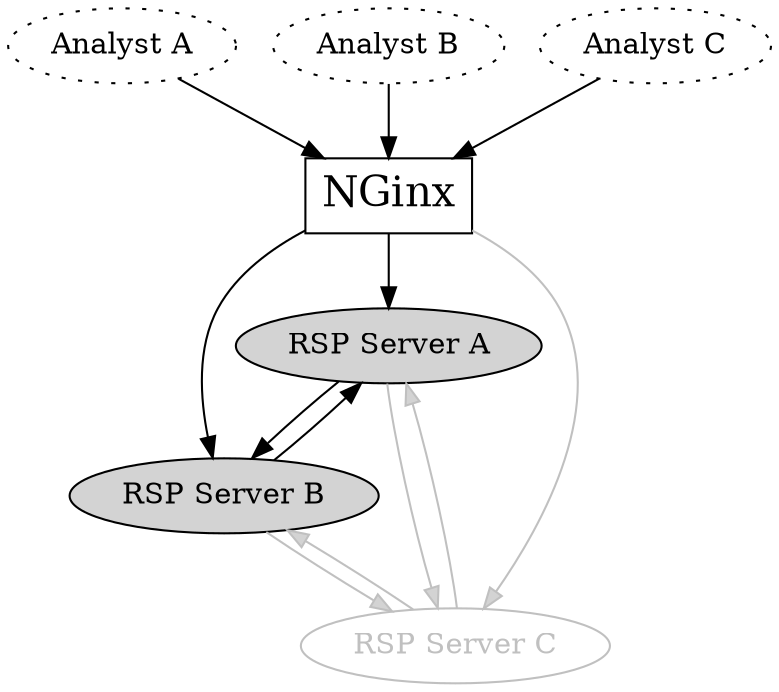 digraph availability {
  analysta [label="Analyst A", style="dotted"];
  analystb [label="Analyst B", style="dotted"];
  analystc [label="Analyst C", style="dotted"];
  nginx [label="NGinx", shape="rect", fontsize="20"];
  rspa [label="RSP Server A", group="RSP", fillcolor="lightgray", style="filled"];
  rspb [label="RSP Server B", group="RSP", fillcolor="lightgray", style="filled"];
  rspc [label="RSP Server C", group="RSP", fontcolor="gray", color="gray"];
  { rank = "source"; analysta; analystb; analystc; }
  analysta -> nginx;
  analystb -> nginx;
  analystc -> nginx;
  nginx -> rspa;
  nginx -> rspb;
  nginx -> rspc [color="grey", fillcolor="lightgrey"];
  rspa -> rspb;
  rspb -> rspc [color="grey", fillcolor="lightgrey"];
  rspc -> rspa [color="grey", fillcolor="lightgrey"];
  rspb -> rspa;
  rspc -> rspb [color="grey", fillcolor="lightgrey"];
  rspa -> rspc [color="grey", fillcolor="lightgrey"];
}